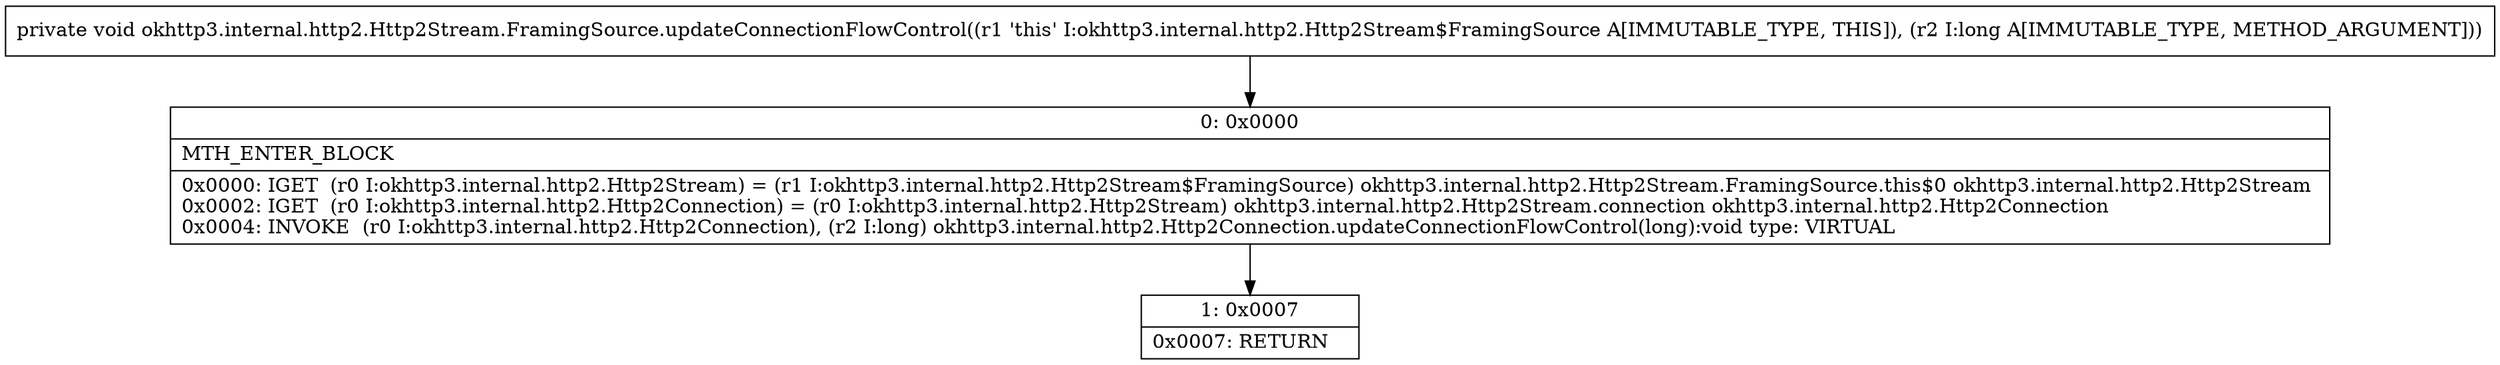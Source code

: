 digraph "CFG forokhttp3.internal.http2.Http2Stream.FramingSource.updateConnectionFlowControl(J)V" {
Node_0 [shape=record,label="{0\:\ 0x0000|MTH_ENTER_BLOCK\l|0x0000: IGET  (r0 I:okhttp3.internal.http2.Http2Stream) = (r1 I:okhttp3.internal.http2.Http2Stream$FramingSource) okhttp3.internal.http2.Http2Stream.FramingSource.this$0 okhttp3.internal.http2.Http2Stream \l0x0002: IGET  (r0 I:okhttp3.internal.http2.Http2Connection) = (r0 I:okhttp3.internal.http2.Http2Stream) okhttp3.internal.http2.Http2Stream.connection okhttp3.internal.http2.Http2Connection \l0x0004: INVOKE  (r0 I:okhttp3.internal.http2.Http2Connection), (r2 I:long) okhttp3.internal.http2.Http2Connection.updateConnectionFlowControl(long):void type: VIRTUAL \l}"];
Node_1 [shape=record,label="{1\:\ 0x0007|0x0007: RETURN   \l}"];
MethodNode[shape=record,label="{private void okhttp3.internal.http2.Http2Stream.FramingSource.updateConnectionFlowControl((r1 'this' I:okhttp3.internal.http2.Http2Stream$FramingSource A[IMMUTABLE_TYPE, THIS]), (r2 I:long A[IMMUTABLE_TYPE, METHOD_ARGUMENT])) }"];
MethodNode -> Node_0;
Node_0 -> Node_1;
}

